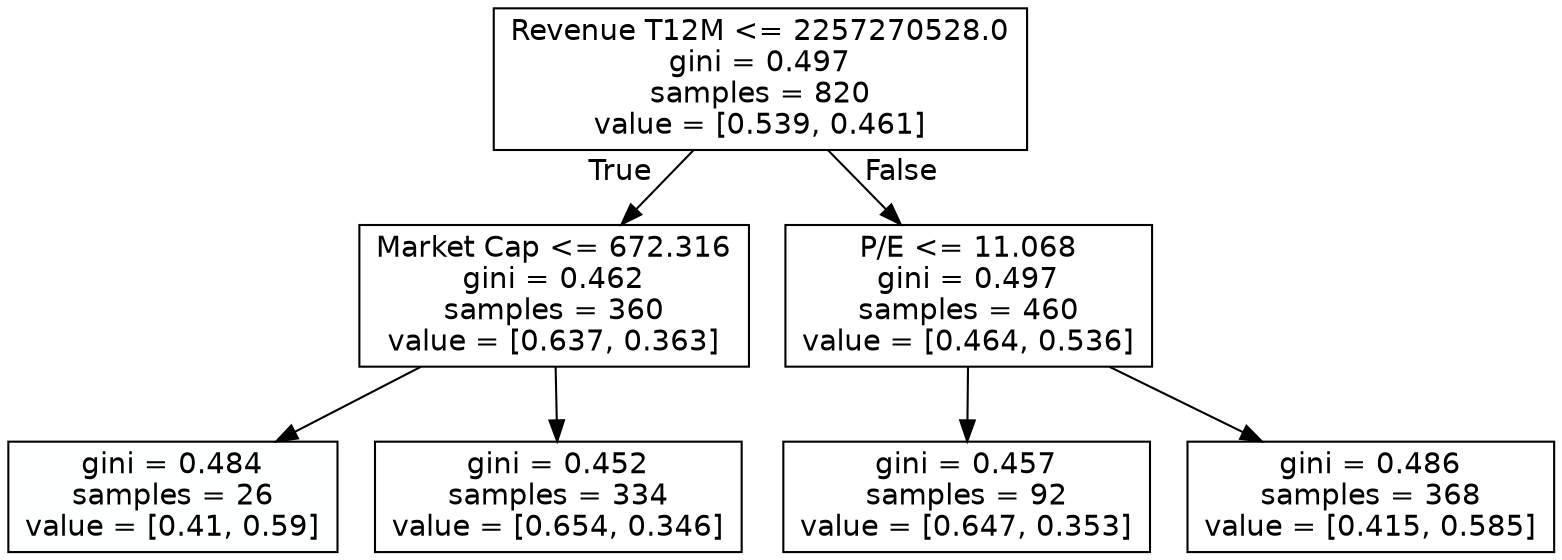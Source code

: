 digraph Tree {
node [shape=box, style="filled", color="black", fontname="helvetica"] ;
edge [fontname="helvetica"] ;
0 [label="Revenue T12M <= 2257270528.0\ngini = 0.497\nsamples = 820\nvalue = [0.539, 0.461]", fillcolor="#ffffff"] ;
1 [label="Market Cap <= 672.316\ngini = 0.462\nsamples = 360\nvalue = [0.637, 0.363]", fillcolor="#ffffff"] ;
0 -> 1 [labeldistance=2.5, labelangle=45, headlabel="True"] ;
5 [label="gini = 0.484\nsamples = 26\nvalue = [0.41, 0.59]", fillcolor="#feffff"] ;
1 -> 5 ;
6 [label="gini = 0.452\nsamples = 334\nvalue = [0.654, 0.346]", fillcolor="#ffffff"] ;
1 -> 6 ;
2 [label="P/E <= 11.068\ngini = 0.497\nsamples = 460\nvalue = [0.464, 0.536]", fillcolor="#ffffff"] ;
0 -> 2 [labeldistance=2.5, labelangle=-45, headlabel="False"] ;
3 [label="gini = 0.457\nsamples = 92\nvalue = [0.647, 0.353]", fillcolor="#ffffff"] ;
2 -> 3 ;
4 [label="gini = 0.486\nsamples = 368\nvalue = [0.415, 0.585]", fillcolor="#ffffff"] ;
2 -> 4 ;
}